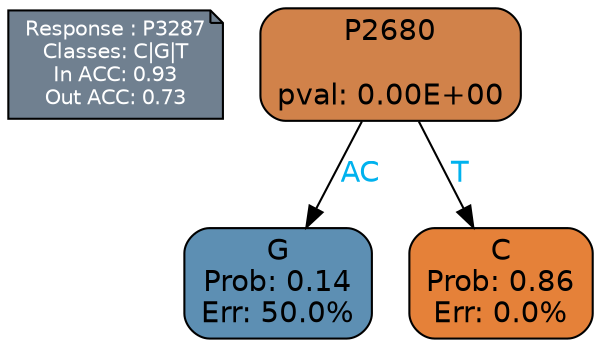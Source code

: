 digraph Tree {
node [shape=box, style="filled, rounded", color="black", fontname=helvetica] ;
graph [ranksep=equally, splines=polylines, bgcolor=transparent, dpi=600] ;
edge [fontname=helvetica] ;
LEGEND [label="Response : P3287
Classes: C|G|T
In ACC: 0.93
Out ACC: 0.73
",shape=note,align=left,style=filled,fillcolor="slategray",fontcolor="white",fontsize=10];1 [label="P2680

pval: 0.00E+00", fillcolor="#d1824a"] ;
2 [label="G
Prob: 0.14
Err: 50.0%", fillcolor="#5d8fb3"] ;
3 [label="C
Prob: 0.86
Err: 0.0%", fillcolor="#e58139"] ;
1 -> 2 [label="AC",fontcolor=deepskyblue2] ;
1 -> 3 [label="T",fontcolor=deepskyblue2] ;
{rank = same; 2;3;}{rank = same; LEGEND;1;}}